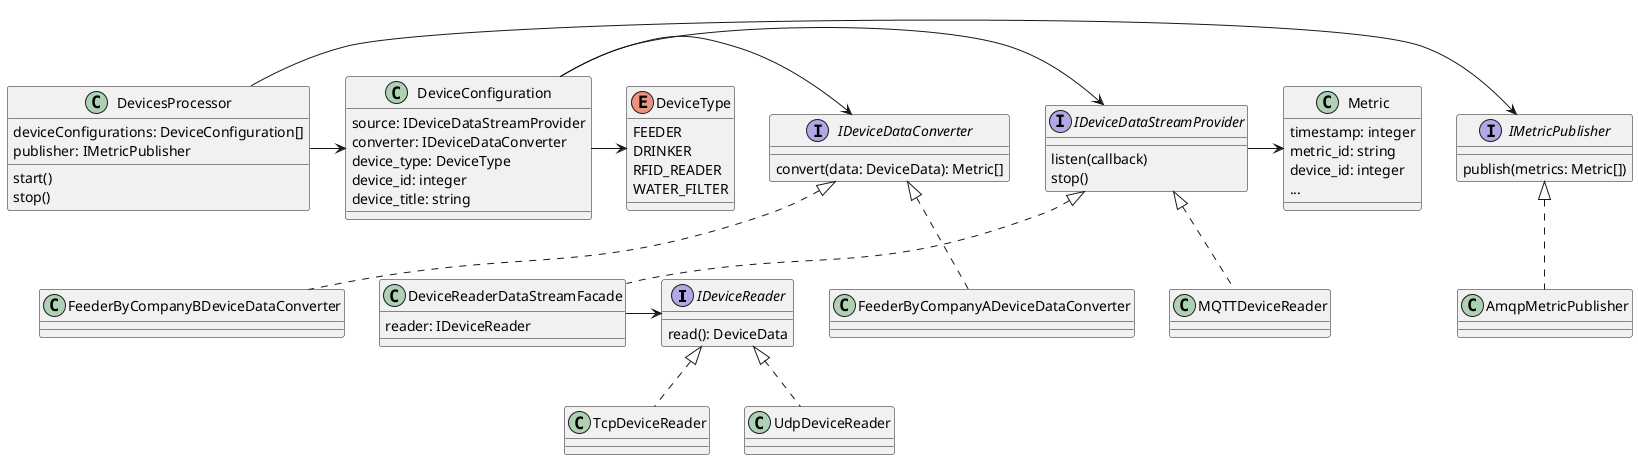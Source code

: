 @startuml

interface IDeviceReader {
    read(): DeviceData
}

interface IDeviceDataStreamProvider {
    listen(callback)
    stop()
}

class DeviceReaderDataStreamFacade implements IDeviceDataStreamProvider {
    reader: IDeviceReader
}

class TcpDeviceReader implements IDeviceReader

class UdpDeviceReader implements IDeviceReader

class MQTTDeviceReader implements IDeviceDataStreamProvider

interface IDeviceDataConverter {
    convert(data: DeviceData): Metric[]
}

class FeederByCompanyADeviceDataConverter implements IDeviceDataConverter

class FeederByCompanyBDeviceDataConverter implements IDeviceDataConverter

enum DeviceType {
    FEEDER
    DRINKER
    RFID_READER
    WATER_FILTER
}

class DeviceConfiguration {
    source: IDeviceDataStreamProvider
    converter: IDeviceDataConverter
    device_type: DeviceType
    device_id: integer
    device_title: string
}

class Metric {
    timestamp: integer
    metric_id: string
    device_id: integer
    ...
}

class DevicesProcessor {
    deviceConfigurations: DeviceConfiguration[]
    publisher: IMetricPublisher

    start()
    stop()
}

interface IMetricPublisher {
    publish(metrics: Metric[])
}

class AmqpMetricPublisher implements IMetricPublisher

DevicesProcessor -> IMetricPublisher
DevicesProcessor -> DeviceConfiguration

DeviceConfiguration -> IDeviceDataStreamProvider
DeviceConfiguration -> IDeviceDataConverter
DeviceConfiguration -> DeviceType

DeviceReaderDataStreamFacade -> IDeviceReader

IDeviceDataStreamProvider -> Metric

@enduml